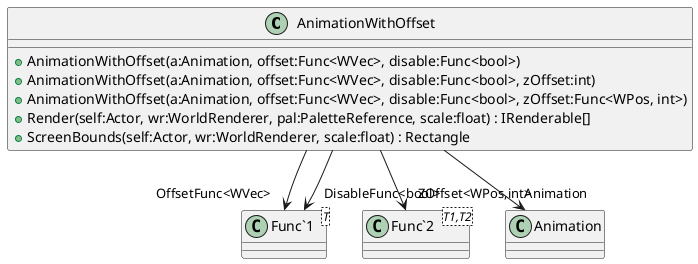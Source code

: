 @startuml
class AnimationWithOffset {
    + AnimationWithOffset(a:Animation, offset:Func<WVec>, disable:Func<bool>)
    + AnimationWithOffset(a:Animation, offset:Func<WVec>, disable:Func<bool>, zOffset:int)
    + AnimationWithOffset(a:Animation, offset:Func<WVec>, disable:Func<bool>, zOffset:Func<WPos, int>)
    + Render(self:Actor, wr:WorldRenderer, pal:PaletteReference, scale:float) : IRenderable[]
    + ScreenBounds(self:Actor, wr:WorldRenderer, scale:float) : Rectangle
}
class "Func`1"<T> {
}
class "Func`2"<T1,T2> {
}
AnimationWithOffset --> "Animation" Animation
AnimationWithOffset --> "OffsetFunc<WVec>" "Func`1"
AnimationWithOffset --> "DisableFunc<bool>" "Func`1"
AnimationWithOffset --> "ZOffset<WPos,int>" "Func`2"
@enduml
